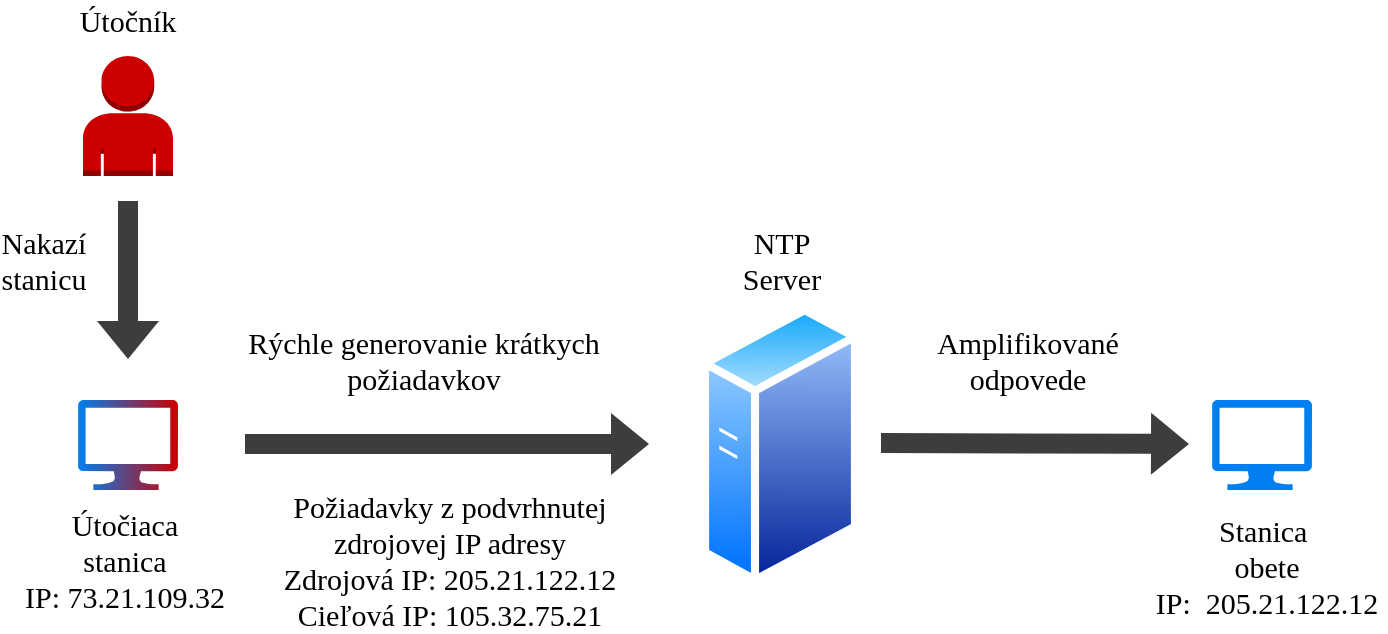 <mxfile version="12.3.2" type="device" pages="1"><diagram id="wwIhu2ZWejSLNbKuKvqK" name="Page-1"><mxGraphModel dx="1422" dy="824" grid="1" gridSize="10" guides="1" tooltips="1" connect="1" arrows="1" fold="1" page="1" pageScale="1" pageWidth="850" pageHeight="1100" math="0" shadow="0"><root><mxCell id="0"/><mxCell id="1" parent="0"/><mxCell id="spAZdH0agpicZWUvuEdb-2" value="" style="outlineConnect=0;dashed=0;verticalLabelPosition=bottom;verticalAlign=top;align=center;html=1;shape=mxgraph.aws3.user;fillColor=#CC0000;strokeColor=#b85450;" vertex="1" parent="1"><mxGeometry x="106.5" y="508" width="45" height="60" as="geometry"/></mxCell><mxCell id="spAZdH0agpicZWUvuEdb-9" value="Útočník" style="text;html=1;strokeColor=none;fillColor=none;align=center;verticalAlign=middle;whiteSpace=wrap;rounded=0;fontSize=15;fontStyle=0;fontFamily=Vafle VUT;" vertex="1" parent="1"><mxGeometry x="109" y="480" width="40" height="20" as="geometry"/></mxCell><mxCell id="spAZdH0agpicZWUvuEdb-20" value="" style="shape=flexArrow;endArrow=classic;html=1;fillColor=#3D3D3D;strokeColor=none;dashed=1;" edge="1" parent="1"><mxGeometry width="50" height="50" relative="1" as="geometry"><mxPoint x="129" y="580" as="sourcePoint"/><mxPoint x="129" y="660" as="targetPoint"/></mxGeometry></mxCell><mxCell id="spAZdH0agpicZWUvuEdb-24" value="" style="verticalLabelPosition=bottom;html=1;verticalAlign=top;align=center;strokeColor=none;fillColor=#0080F0;shape=mxgraph.azure.computer;pointerEvents=1;gradientColor=#CC0000;gradientDirection=east;" vertex="1" parent="1"><mxGeometry x="104" y="680" width="50" height="45" as="geometry"/></mxCell><mxCell id="spAZdH0agpicZWUvuEdb-28" value="Nakazí stanicu" style="text;html=1;strokeColor=none;fillColor=none;align=center;verticalAlign=middle;whiteSpace=wrap;rounded=0;fontSize=15;fontStyle=0;fontFamily=Vafle VUT;" vertex="1" parent="1"><mxGeometry x="66.5" y="600" width="40" height="20" as="geometry"/></mxCell><mxCell id="spAZdH0agpicZWUvuEdb-35" value="" style="aspect=fixed;perimeter=ellipsePerimeter;html=1;align=center;shadow=0;dashed=0;spacingTop=3;image;image=img/lib/active_directory/generic_server.svg;fontFamily=Vafle VUT;" vertex="1" parent="1"><mxGeometry x="415.5" y="632" width="79" height="141" as="geometry"/></mxCell><mxCell id="spAZdH0agpicZWUvuEdb-36" value="NTP Server" style="text;html=1;strokeColor=none;fillColor=none;align=center;verticalAlign=middle;whiteSpace=wrap;rounded=0;fontSize=15;fontStyle=0;fontFamily=Vafle VUT;" vertex="1" parent="1"><mxGeometry x="436" y="600" width="40" height="20" as="geometry"/></mxCell><mxCell id="spAZdH0agpicZWUvuEdb-37" value="Útočiaca&lt;br&gt;stanica&lt;br&gt;IP: 73.21.109.32" style="text;html=1;strokeColor=none;fillColor=none;align=center;verticalAlign=middle;whiteSpace=wrap;rounded=0;fontSize=15;fontStyle=0;fontFamily=Vafle VUT;" vertex="1" parent="1"><mxGeometry x="68" y="750" width="119" height="20" as="geometry"/></mxCell><mxCell id="spAZdH0agpicZWUvuEdb-42" value="" style="shape=flexArrow;endArrow=classic;html=1;fillColor=#3D3D3D;strokeColor=none;dashed=1;" edge="1" parent="1"><mxGeometry width="50" height="50" relative="1" as="geometry"><mxPoint x="187" y="702" as="sourcePoint"/><mxPoint x="390" y="702" as="targetPoint"/></mxGeometry></mxCell><mxCell id="spAZdH0agpicZWUvuEdb-43" value="Požiadavky z podvrhnutej zdrojovej IP adresy&lt;br&gt;Zdrojová IP: 205.21.122.12&lt;br&gt;Cieľová IP: 105.32.75.21" style="text;html=1;strokeColor=none;fillColor=none;align=center;verticalAlign=middle;whiteSpace=wrap;rounded=0;fontSize=15;fontStyle=0;fontFamily=Vafle VUT;" vertex="1" parent="1"><mxGeometry x="200" y="750" width="180" height="20" as="geometry"/></mxCell><mxCell id="spAZdH0agpicZWUvuEdb-44" value="" style="verticalLabelPosition=bottom;html=1;verticalAlign=top;align=center;strokeColor=none;fillColor=#0080F0;shape=mxgraph.azure.computer;pointerEvents=1;" vertex="1" parent="1"><mxGeometry x="671" y="680" width="50" height="45" as="geometry"/></mxCell><mxCell id="spAZdH0agpicZWUvuEdb-45" value="Stanica&amp;nbsp;&lt;br&gt;obete&lt;br&gt;IP:&amp;nbsp;&amp;nbsp;205.21.122.12" style="text;html=1;strokeColor=none;fillColor=none;align=center;verticalAlign=middle;whiteSpace=wrap;rounded=0;fontSize=15;fontStyle=0;fontFamily=Vafle VUT;" vertex="1" parent="1"><mxGeometry x="639" y="753" width="119" height="20" as="geometry"/></mxCell><mxCell id="spAZdH0agpicZWUvuEdb-46" value="" style="shape=flexArrow;endArrow=classic;html=1;fillColor=#3D3D3D;strokeColor=none;dashed=1;" edge="1" parent="1"><mxGeometry width="50" height="50" relative="1" as="geometry"><mxPoint x="505" y="701.5" as="sourcePoint"/><mxPoint x="660" y="702" as="targetPoint"/></mxGeometry></mxCell><mxCell id="spAZdH0agpicZWUvuEdb-47" value="Rýchle generovanie krátkych požiadavkov" style="text;html=1;strokeColor=none;fillColor=none;align=center;verticalAlign=middle;whiteSpace=wrap;rounded=0;fontSize=15;fontStyle=0;fontFamily=Vafle VUT;" vertex="1" parent="1"><mxGeometry x="187" y="650" width="180" height="20" as="geometry"/></mxCell><mxCell id="spAZdH0agpicZWUvuEdb-48" value="Amplifikované&lt;br&gt;odpovede" style="text;html=1;strokeColor=none;fillColor=none;align=center;verticalAlign=middle;whiteSpace=wrap;rounded=0;fontSize=15;fontStyle=0;fontFamily=Vafle VUT;" vertex="1" parent="1"><mxGeometry x="489" y="650" width="180" height="20" as="geometry"/></mxCell></root></mxGraphModel></diagram></mxfile>